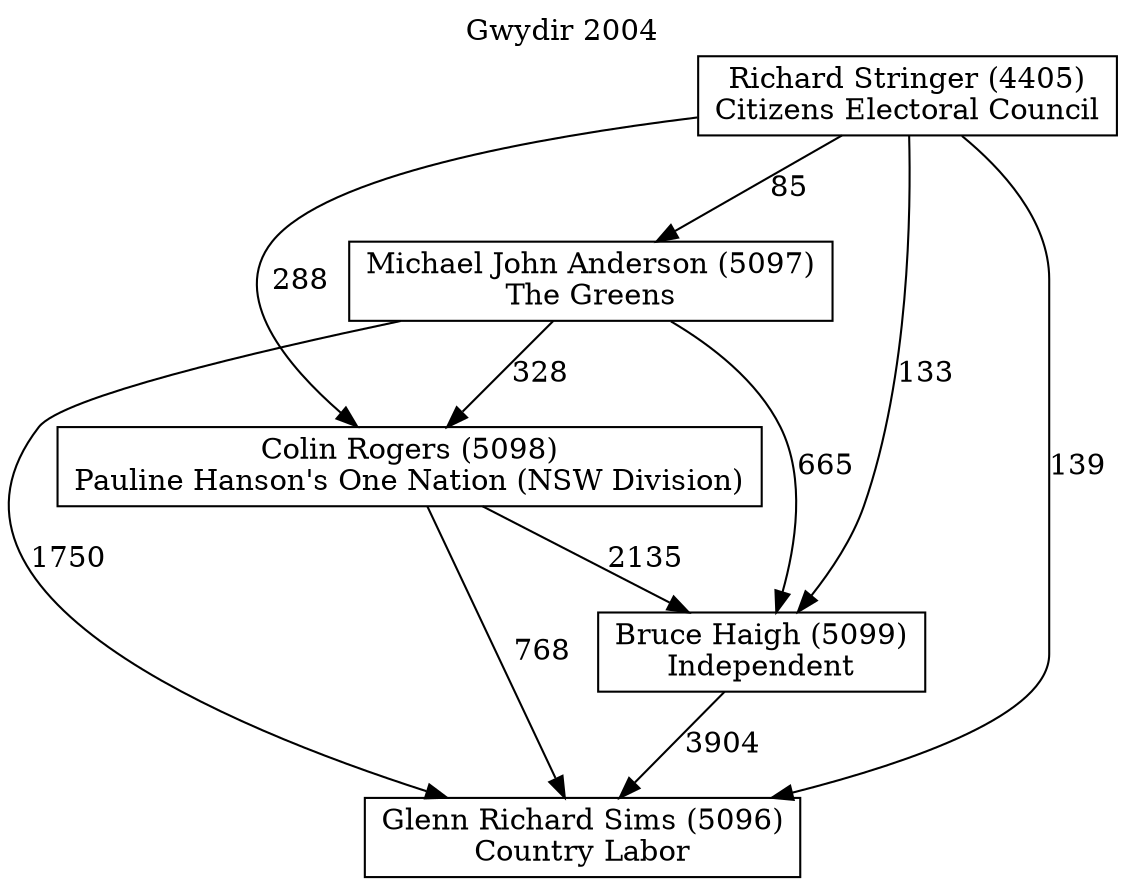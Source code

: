 // House preference flow
digraph "Glenn Richard Sims (5096)_Gwydir_2004" {
	graph [label="Gwydir 2004" labelloc=t mclimit=10]
	node [shape=box]
	"Bruce Haigh (5099)" [label="Bruce Haigh (5099)
Independent"]
	"Colin Rogers (5098)" [label="Colin Rogers (5098)
Pauline Hanson's One Nation (NSW Division)"]
	"Glenn Richard Sims (5096)" [label="Glenn Richard Sims (5096)
Country Labor"]
	"Michael John Anderson (5097)" [label="Michael John Anderson (5097)
The Greens"]
	"Richard Stringer (4405)" [label="Richard Stringer (4405)
Citizens Electoral Council"]
	"Bruce Haigh (5099)" -> "Glenn Richard Sims (5096)" [label=3904]
	"Colin Rogers (5098)" -> "Bruce Haigh (5099)" [label=2135]
	"Colin Rogers (5098)" -> "Glenn Richard Sims (5096)" [label=768]
	"Michael John Anderson (5097)" -> "Bruce Haigh (5099)" [label=665]
	"Michael John Anderson (5097)" -> "Colin Rogers (5098)" [label=328]
	"Michael John Anderson (5097)" -> "Glenn Richard Sims (5096)" [label=1750]
	"Richard Stringer (4405)" -> "Bruce Haigh (5099)" [label=133]
	"Richard Stringer (4405)" -> "Colin Rogers (5098)" [label=288]
	"Richard Stringer (4405)" -> "Glenn Richard Sims (5096)" [label=139]
	"Richard Stringer (4405)" -> "Michael John Anderson (5097)" [label=85]
}
